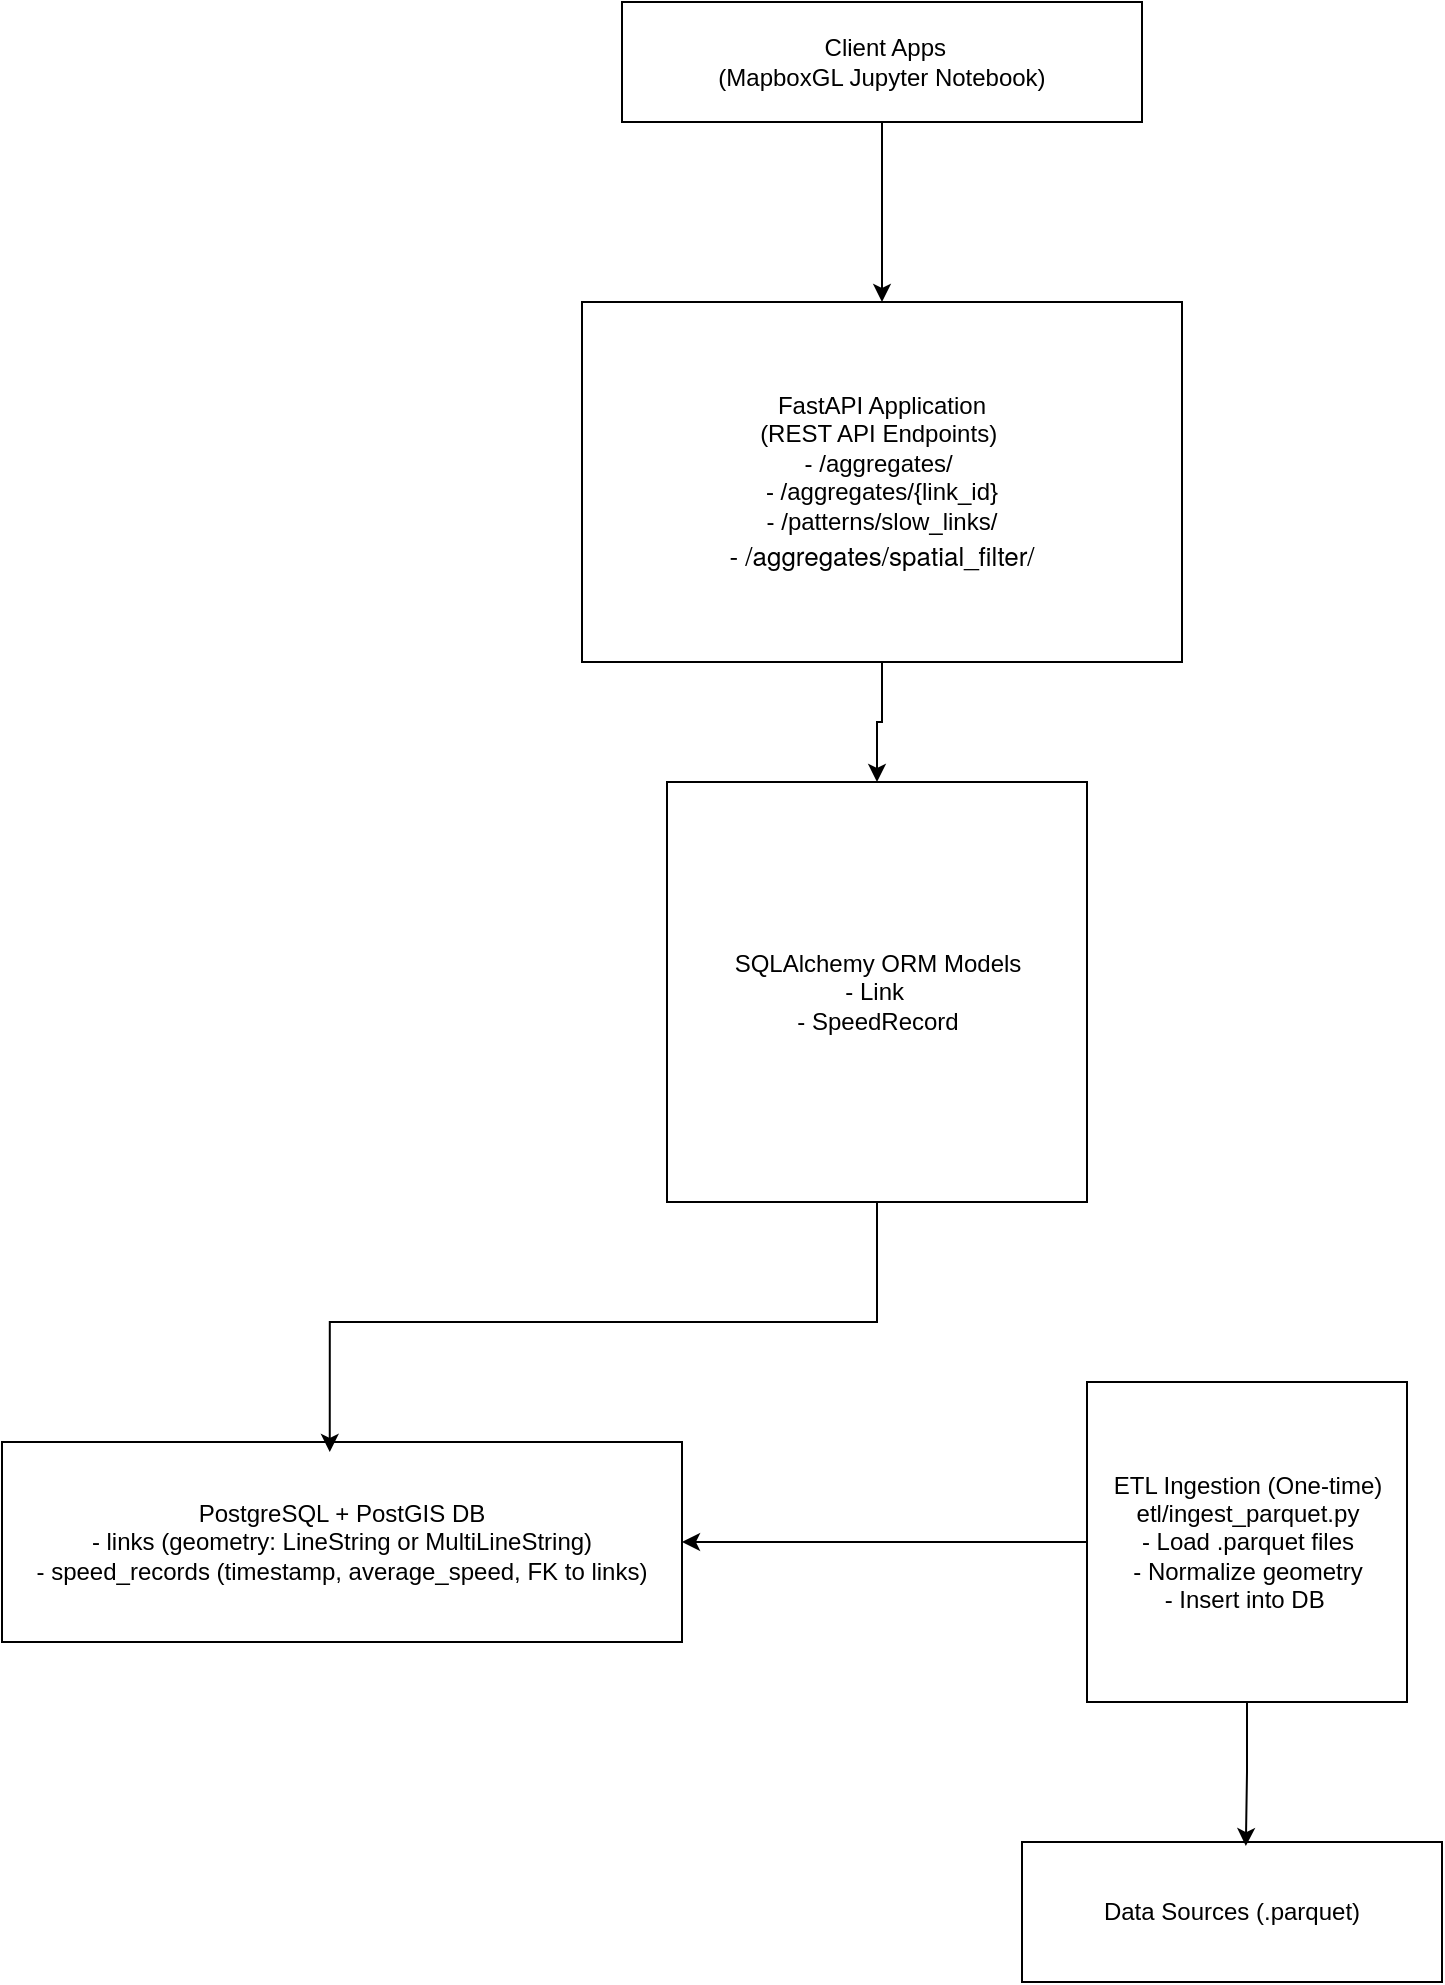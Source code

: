 <mxfile version="27.2.0">
  <diagram name="Page-1" id="xKaaTYpnEULXtpdTicbg">
    <mxGraphModel dx="2076" dy="1135" grid="1" gridSize="10" guides="1" tooltips="1" connect="1" arrows="1" fold="1" page="1" pageScale="1" pageWidth="850" pageHeight="1100" math="0" shadow="0">
      <root>
        <mxCell id="0" />
        <mxCell id="1" parent="0" />
        <mxCell id="Qgnekt_XgAKBmOzglI5P-4" style="edgeStyle=orthogonalEdgeStyle;rounded=0;orthogonalLoop=1;jettySize=auto;html=1;exitX=0.5;exitY=1;exitDx=0;exitDy=0;" edge="1" parent="1" source="Qgnekt_XgAKBmOzglI5P-2" target="Qgnekt_XgAKBmOzglI5P-3">
          <mxGeometry relative="1" as="geometry" />
        </mxCell>
        <mxCell id="Qgnekt_XgAKBmOzglI5P-2" value="&amp;nbsp;Client Apps&lt;br&gt;&lt;div&gt;(MapboxGL Jupyter Notebook)&lt;br&gt;&lt;/div&gt;" style="rounded=0;whiteSpace=wrap;html=1;" vertex="1" parent="1">
          <mxGeometry x="200" y="40" width="260" height="60" as="geometry" />
        </mxCell>
        <mxCell id="Qgnekt_XgAKBmOzglI5P-9" style="edgeStyle=orthogonalEdgeStyle;rounded=0;orthogonalLoop=1;jettySize=auto;html=1;exitX=0.5;exitY=1;exitDx=0;exitDy=0;entryX=0.5;entryY=0;entryDx=0;entryDy=0;" edge="1" parent="1" source="Qgnekt_XgAKBmOzglI5P-3" target="Qgnekt_XgAKBmOzglI5P-6">
          <mxGeometry relative="1" as="geometry" />
        </mxCell>
        <mxCell id="Qgnekt_XgAKBmOzglI5P-3" value="FastAPI Application&lt;div&gt;(REST API Endpoints)&amp;nbsp;&lt;br&gt;&lt;/div&gt;&lt;div&gt;- /aggregates/&amp;nbsp;&lt;br&gt;&lt;/div&gt;&lt;div&gt;- /aggregates/{link_id}&lt;br&gt;&lt;/div&gt;&lt;div&gt;- /patterns/slow_links/&lt;br&gt;&lt;/div&gt;&lt;div&gt;&lt;p style=&quot;margin: 0px; font-style: normal; font-variant-caps: normal; font-stretch: normal; font-size: 13px; line-height: normal; font-family: &amp;quot;Helvetica Neue&amp;quot;; font-size-adjust: none; font-kerning: auto; font-variant-alternates: normal; font-variant-ligatures: normal; font-variant-numeric: normal; font-variant-east-asian: normal; font-variant-position: normal; font-variant-emoji: normal; font-feature-settings: normal; font-optical-sizing: auto; font-variation-settings: normal;&quot;&gt;- /aggregates/spatial_filter/&lt;/p&gt;&lt;/div&gt;" style="rounded=0;whiteSpace=wrap;html=1;fontColor=default;" vertex="1" parent="1">
          <mxGeometry x="180" y="190" width="300" height="180" as="geometry" />
        </mxCell>
        <mxCell id="Qgnekt_XgAKBmOzglI5P-6" value="SQLAlchemy ORM Models&lt;div&gt;- Link&amp;nbsp;&lt;br&gt;&lt;/div&gt;&lt;div&gt;- SpeedRecord&lt;br&gt;&lt;/div&gt;" style="whiteSpace=wrap;html=1;aspect=fixed;" vertex="1" parent="1">
          <mxGeometry x="222.5" y="430" width="210" height="210" as="geometry" />
        </mxCell>
        <mxCell id="Qgnekt_XgAKBmOzglI5P-8" value="PostgreSQL + PostGIS DB&lt;div&gt;- links (geometry: LineString or MultiLineString)&lt;br&gt;&lt;/div&gt;&lt;div&gt;- speed_records (timestamp, average_speed, FK to links)&lt;br&gt;&lt;/div&gt;" style="rounded=0;whiteSpace=wrap;html=1;" vertex="1" parent="1">
          <mxGeometry x="-110" y="760" width="340" height="100" as="geometry" />
        </mxCell>
        <mxCell id="Qgnekt_XgAKBmOzglI5P-10" style="edgeStyle=orthogonalEdgeStyle;rounded=0;orthogonalLoop=1;jettySize=auto;html=1;entryX=0.482;entryY=0.05;entryDx=0;entryDy=0;entryPerimeter=0;" edge="1" parent="1" source="Qgnekt_XgAKBmOzglI5P-6" target="Qgnekt_XgAKBmOzglI5P-8">
          <mxGeometry relative="1" as="geometry" />
        </mxCell>
        <mxCell id="Qgnekt_XgAKBmOzglI5P-12" style="edgeStyle=orthogonalEdgeStyle;rounded=0;orthogonalLoop=1;jettySize=auto;html=1;" edge="1" parent="1" source="Qgnekt_XgAKBmOzglI5P-11" target="Qgnekt_XgAKBmOzglI5P-8">
          <mxGeometry relative="1" as="geometry" />
        </mxCell>
        <mxCell id="Qgnekt_XgAKBmOzglI5P-11" value="ETL Ingestion (One-time)&lt;div&gt;etl/ingest_parquet.py&lt;br&gt;&lt;/div&gt;&lt;div&gt;- Load .parquet files&lt;br&gt;&lt;/div&gt;&lt;div&gt;- Normalize geometry&lt;br&gt;&lt;/div&gt;&lt;div&gt;- Insert into DB&amp;nbsp;&lt;br&gt;&lt;/div&gt;" style="whiteSpace=wrap;html=1;aspect=fixed;" vertex="1" parent="1">
          <mxGeometry x="432.5" y="730" width="160" height="160" as="geometry" />
        </mxCell>
        <mxCell id="Qgnekt_XgAKBmOzglI5P-13" value="Data Sources (.parquet)" style="rounded=0;whiteSpace=wrap;html=1;" vertex="1" parent="1">
          <mxGeometry x="400" y="960" width="210" height="70" as="geometry" />
        </mxCell>
        <mxCell id="Qgnekt_XgAKBmOzglI5P-14" style="edgeStyle=orthogonalEdgeStyle;rounded=0;orthogonalLoop=1;jettySize=auto;html=1;entryX=0.533;entryY=0.029;entryDx=0;entryDy=0;entryPerimeter=0;" edge="1" parent="1" source="Qgnekt_XgAKBmOzglI5P-11" target="Qgnekt_XgAKBmOzglI5P-13">
          <mxGeometry relative="1" as="geometry" />
        </mxCell>
      </root>
    </mxGraphModel>
  </diagram>
</mxfile>
